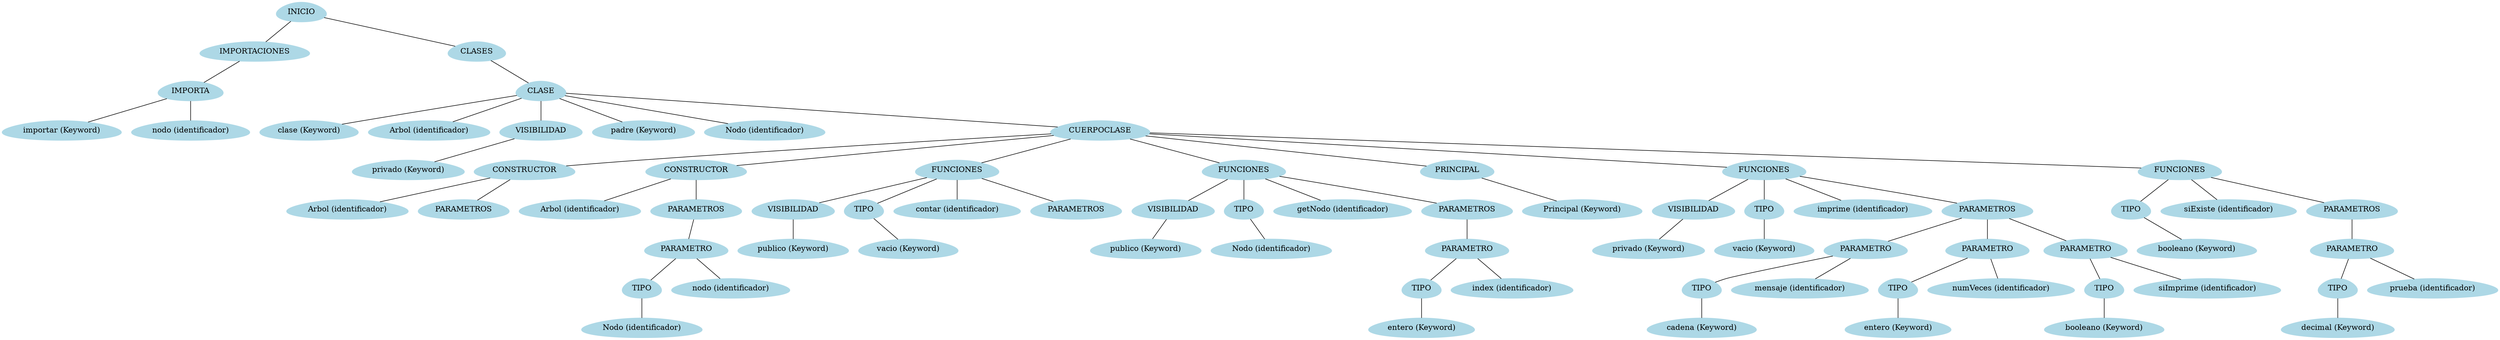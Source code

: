 Graph G {node [shape = egg];node0[label = "INICIO", style = filled, color = lightblue];node1[label = "IMPORTACIONES", style = filled, color = lightblue];node2[label = "IMPORTA", style = filled, color = lightblue];node3[label = "importar (Keyword)", style = filled, color = lightblue];node4[label = "nodo (identificador)", style = filled, color = lightblue];node5[label = "CLASES", style = filled, color = lightblue];node6[label = "CLASE", style = filled, color = lightblue];node7[label = "clase (Keyword)", style = filled, color = lightblue];node8[label = "Arbol (identificador)", style = filled, color = lightblue];node9[label = "VISIBILIDAD", style = filled, color = lightblue];node10[label = "privado (Keyword)", style = filled, color = lightblue];node11[label = "padre (Keyword)", style = filled, color = lightblue];node12[label = "Nodo (identificador)", style = filled, color = lightblue];node13[label = "CUERPOCLASE", style = filled, color = lightblue];node14[label = "CONSTRUCTOR", style = filled, color = lightblue];node15[label = "Arbol (identificador)", style = filled, color = lightblue];node16[label = "PARAMETROS", style = filled, color = lightblue];node17[label = "CONSTRUCTOR", style = filled, color = lightblue];node18[label = "Arbol (identificador)", style = filled, color = lightblue];node19[label = "PARAMETROS", style = filled, color = lightblue];node20[label = "PARAMETRO", style = filled, color = lightblue];node21[label = "TIPO", style = filled, color = lightblue];node22[label = "Nodo (identificador)", style = filled, color = lightblue];node23[label = "nodo (identificador)", style = filled, color = lightblue];node24[label = "FUNCIONES", style = filled, color = lightblue];node25[label = "VISIBILIDAD", style = filled, color = lightblue];node26[label = "publico (Keyword)", style = filled, color = lightblue];node27[label = "TIPO", style = filled, color = lightblue];node28[label = "vacio (Keyword)", style = filled, color = lightblue];node29[label = "contar (identificador)", style = filled, color = lightblue];node30[label = "PARAMETROS", style = filled, color = lightblue];node31[label = "FUNCIONES", style = filled, color = lightblue];node32[label = "VISIBILIDAD", style = filled, color = lightblue];node33[label = "publico (Keyword)", style = filled, color = lightblue];node34[label = "TIPO", style = filled, color = lightblue];node35[label = "Nodo (identificador)", style = filled, color = lightblue];node36[label = "getNodo (identificador)", style = filled, color = lightblue];node37[label = "PARAMETROS", style = filled, color = lightblue];node38[label = "PARAMETRO", style = filled, color = lightblue];node39[label = "TIPO", style = filled, color = lightblue];node40[label = "entero (Keyword)", style = filled, color = lightblue];node41[label = "index (identificador)", style = filled, color = lightblue];node42[label = "PRINCIPAL", style = filled, color = lightblue];node43[label = "Principal (Keyword)", style = filled, color = lightblue];node44[label = "FUNCIONES", style = filled, color = lightblue];node45[label = "VISIBILIDAD", style = filled, color = lightblue];node46[label = "privado (Keyword)", style = filled, color = lightblue];node47[label = "TIPO", style = filled, color = lightblue];node48[label = "vacio (Keyword)", style = filled, color = lightblue];node49[label = "imprime (identificador)", style = filled, color = lightblue];node50[label = "PARAMETROS", style = filled, color = lightblue];node51[label = "PARAMETRO", style = filled, color = lightblue];node52[label = "TIPO", style = filled, color = lightblue];node53[label = "cadena (Keyword)", style = filled, color = lightblue];node54[label = "mensaje (identificador)", style = filled, color = lightblue];node55[label = "PARAMETRO", style = filled, color = lightblue];node56[label = "TIPO", style = filled, color = lightblue];node57[label = "entero (Keyword)", style = filled, color = lightblue];node58[label = "numVeces (identificador)", style = filled, color = lightblue];node59[label = "PARAMETRO", style = filled, color = lightblue];node60[label = "TIPO", style = filled, color = lightblue];node61[label = "booleano (Keyword)", style = filled, color = lightblue];node62[label = "siImprime (identificador)", style = filled, color = lightblue];node63[label = "FUNCIONES", style = filled, color = lightblue];node64[label = "TIPO", style = filled, color = lightblue];node65[label = "booleano (Keyword)", style = filled, color = lightblue];node66[label = "siExiste (identificador)", style = filled, color = lightblue];node67[label = "PARAMETROS", style = filled, color = lightblue];node68[label = "PARAMETRO", style = filled, color = lightblue];node69[label = "TIPO", style = filled, color = lightblue];node70[label = "decimal (Keyword)", style = filled, color = lightblue];node71[label = "prueba (identificador)", style = filled, color = lightblue];"node0"--"node1""node1"--"node2""node2"--"node3""node2"--"node4""node0"--"node5""node5"--"node6""node6"--"node7""node6"--"node8""node6"--"node9""node9"--"node10""node6"--"node11""node6"--"node12""node6"--"node13""node13"--"node14""node14"--"node15""node14"--"node16""node13"--"node17""node17"--"node18""node17"--"node19""node19"--"node20""node20"--"node21""node21"--"node22""node20"--"node23""node13"--"node24""node24"--"node25""node25"--"node26""node24"--"node27""node27"--"node28""node24"--"node29""node24"--"node30""node13"--"node31""node31"--"node32""node32"--"node33""node31"--"node34""node34"--"node35""node31"--"node36""node31"--"node37""node37"--"node38""node38"--"node39""node39"--"node40""node38"--"node41""node13"--"node42""node42"--"node43""node13"--"node44""node44"--"node45""node45"--"node46""node44"--"node47""node47"--"node48""node44"--"node49""node44"--"node50""node50"--"node51""node51"--"node52""node52"--"node53""node51"--"node54""node50"--"node55""node55"--"node56""node56"--"node57""node55"--"node58""node50"--"node59""node59"--"node60""node60"--"node61""node59"--"node62""node13"--"node63""node63"--"node64""node64"--"node65""node63"--"node66""node63"--"node67""node67"--"node68""node68"--"node69""node69"--"node70""node68"--"node71"}